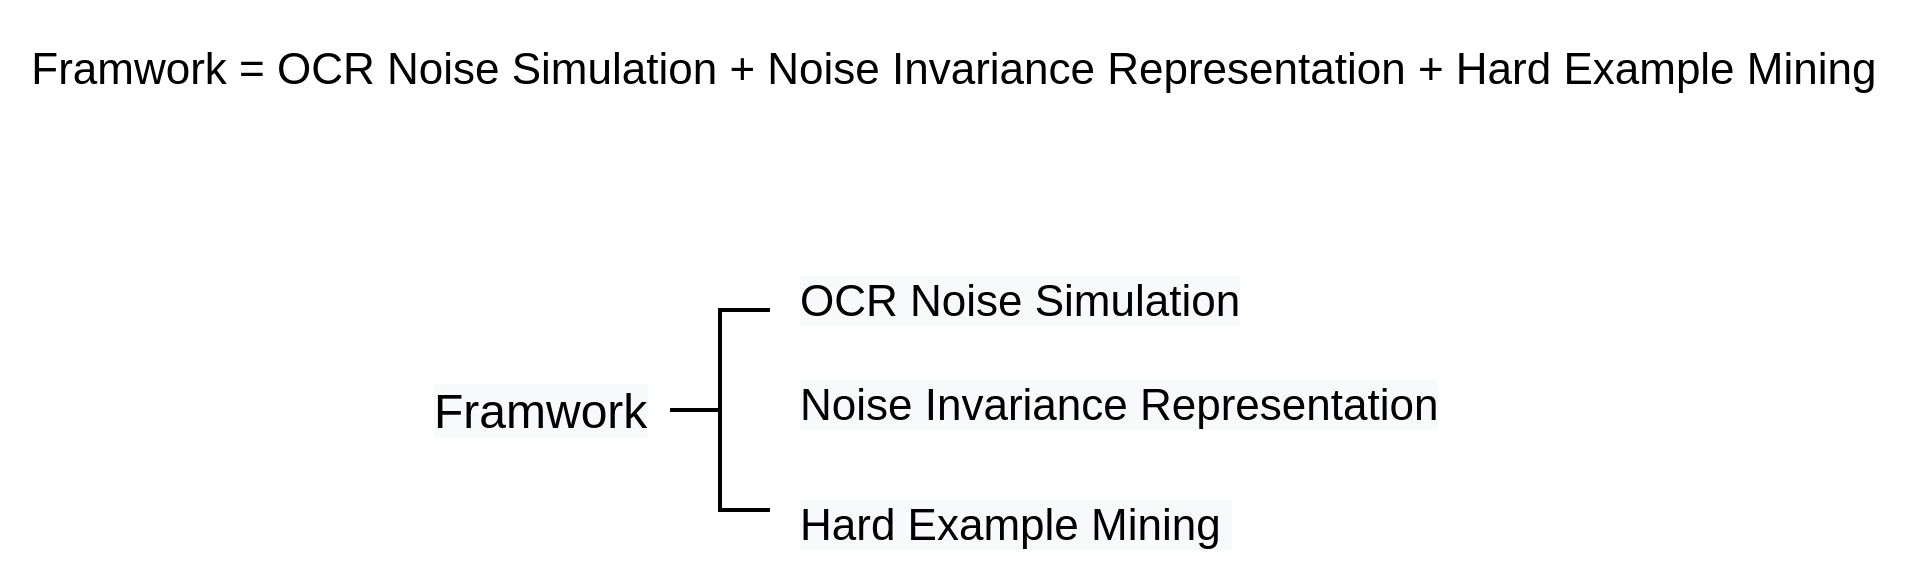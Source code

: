 <mxfile version="14.9.3" type="github">
  <diagram id="ckr3IFwzHtIP38Wj0wko" name="Page-1">
    <mxGraphModel dx="893" dy="509" grid="0" gridSize="10" guides="1" tooltips="1" connect="1" arrows="1" fold="1" page="1" pageScale="1" pageWidth="827" pageHeight="1169" math="0" shadow="0">
      <root>
        <mxCell id="0" />
        <mxCell id="1" parent="0" />
        <mxCell id="ChrVWWuQa9GCthDphiuW-1" value="Framwork = OCR Noise Simulation +&amp;nbsp;Noise Invariance Representation + Hard Example Mining&amp;nbsp;" style="text;html=1;strokeColor=none;fillColor=none;align=center;verticalAlign=middle;whiteSpace=wrap;rounded=0;fontSize=22;" vertex="1" parent="1">
          <mxGeometry x="670" y="240" width="960" height="70" as="geometry" />
        </mxCell>
        <mxCell id="ChrVWWuQa9GCthDphiuW-5" value="" style="strokeWidth=2;html=1;shape=mxgraph.flowchart.annotation_2;align=left;labelPosition=right;pointerEvents=1;fontSize=22;" vertex="1" parent="1">
          <mxGeometry x="1005" y="395" width="50" height="100" as="geometry" />
        </mxCell>
        <mxCell id="ChrVWWuQa9GCthDphiuW-6" value="&lt;meta charset=&quot;utf-8&quot; style=&quot;font-size: 24px;&quot;&gt;&lt;span style=&quot;color: rgb(0, 0, 0); font-family: helvetica; font-size: 24px; font-style: normal; font-weight: 400; letter-spacing: normal; text-align: center; text-indent: 0px; text-transform: none; word-spacing: 0px; background-color: rgb(248, 249, 250); display: inline; float: none;&quot;&gt;Framwork&lt;/span&gt;" style="text;whiteSpace=wrap;html=1;fontSize=24;" vertex="1" parent="1">
          <mxGeometry x="885" y="425" width="120" height="40" as="geometry" />
        </mxCell>
        <mxCell id="ChrVWWuQa9GCthDphiuW-7" value="&lt;meta charset=&quot;utf-8&quot;&gt;&lt;span style=&quot;color: rgb(0, 0, 0); font-family: helvetica; font-size: 22px; font-style: normal; font-weight: 400; letter-spacing: normal; text-align: center; text-indent: 0px; text-transform: none; word-spacing: 0px; background-color: rgb(248, 249, 250); display: inline; float: none;&quot;&gt;OCR Noise Simulation&lt;/span&gt;" style="text;whiteSpace=wrap;html=1;fontSize=22;" vertex="1" parent="1">
          <mxGeometry x="1068" y="371" width="250" height="40" as="geometry" />
        </mxCell>
        <mxCell id="ChrVWWuQa9GCthDphiuW-8" value="&lt;meta charset=&quot;utf-8&quot;&gt;&lt;span style=&quot;color: rgb(0, 0, 0); font-family: helvetica; font-size: 22px; font-style: normal; font-weight: 400; letter-spacing: normal; text-align: center; text-indent: 0px; text-transform: none; word-spacing: 0px; background-color: rgb(248, 249, 250); display: inline; float: none;&quot;&gt;Noise Invariance Representation&lt;/span&gt;" style="text;whiteSpace=wrap;html=1;fontSize=24;" vertex="1" parent="1">
          <mxGeometry x="1068" y="421" width="340" height="40" as="geometry" />
        </mxCell>
        <mxCell id="ChrVWWuQa9GCthDphiuW-9" value="&lt;meta charset=&quot;utf-8&quot;&gt;&lt;span style=&quot;color: rgb(0, 0, 0); font-family: helvetica; font-size: 22px; font-style: normal; font-weight: 400; letter-spacing: normal; text-align: center; text-indent: 0px; text-transform: none; word-spacing: 0px; background-color: rgb(248, 249, 250); display: inline; float: none;&quot;&gt;Hard Example Mining&amp;nbsp;&lt;/span&gt;" style="text;whiteSpace=wrap;html=1;fontSize=24;" vertex="1" parent="1">
          <mxGeometry x="1068" y="481" width="240" height="40" as="geometry" />
        </mxCell>
      </root>
    </mxGraphModel>
  </diagram>
</mxfile>
